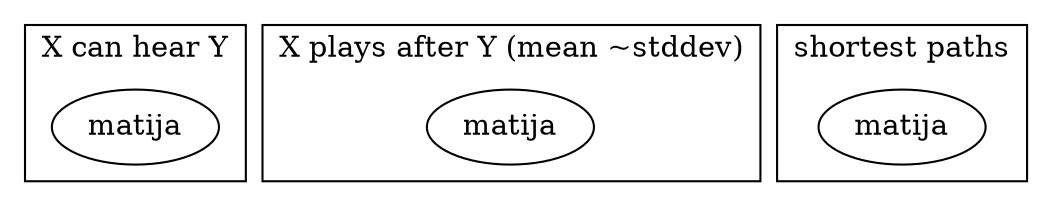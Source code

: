digraph {
subgraph cluster_0 {
label = "X can hear Y";
__0__matija [label="matija"];
}
subgraph cluster_1 {
label = "X plays after Y (mean ~stddev)";
__1__matija [label="matija"];
}
subgraph cluster_2 {
label = "shortest paths";
__2__matija [label="matija"];
}
}
